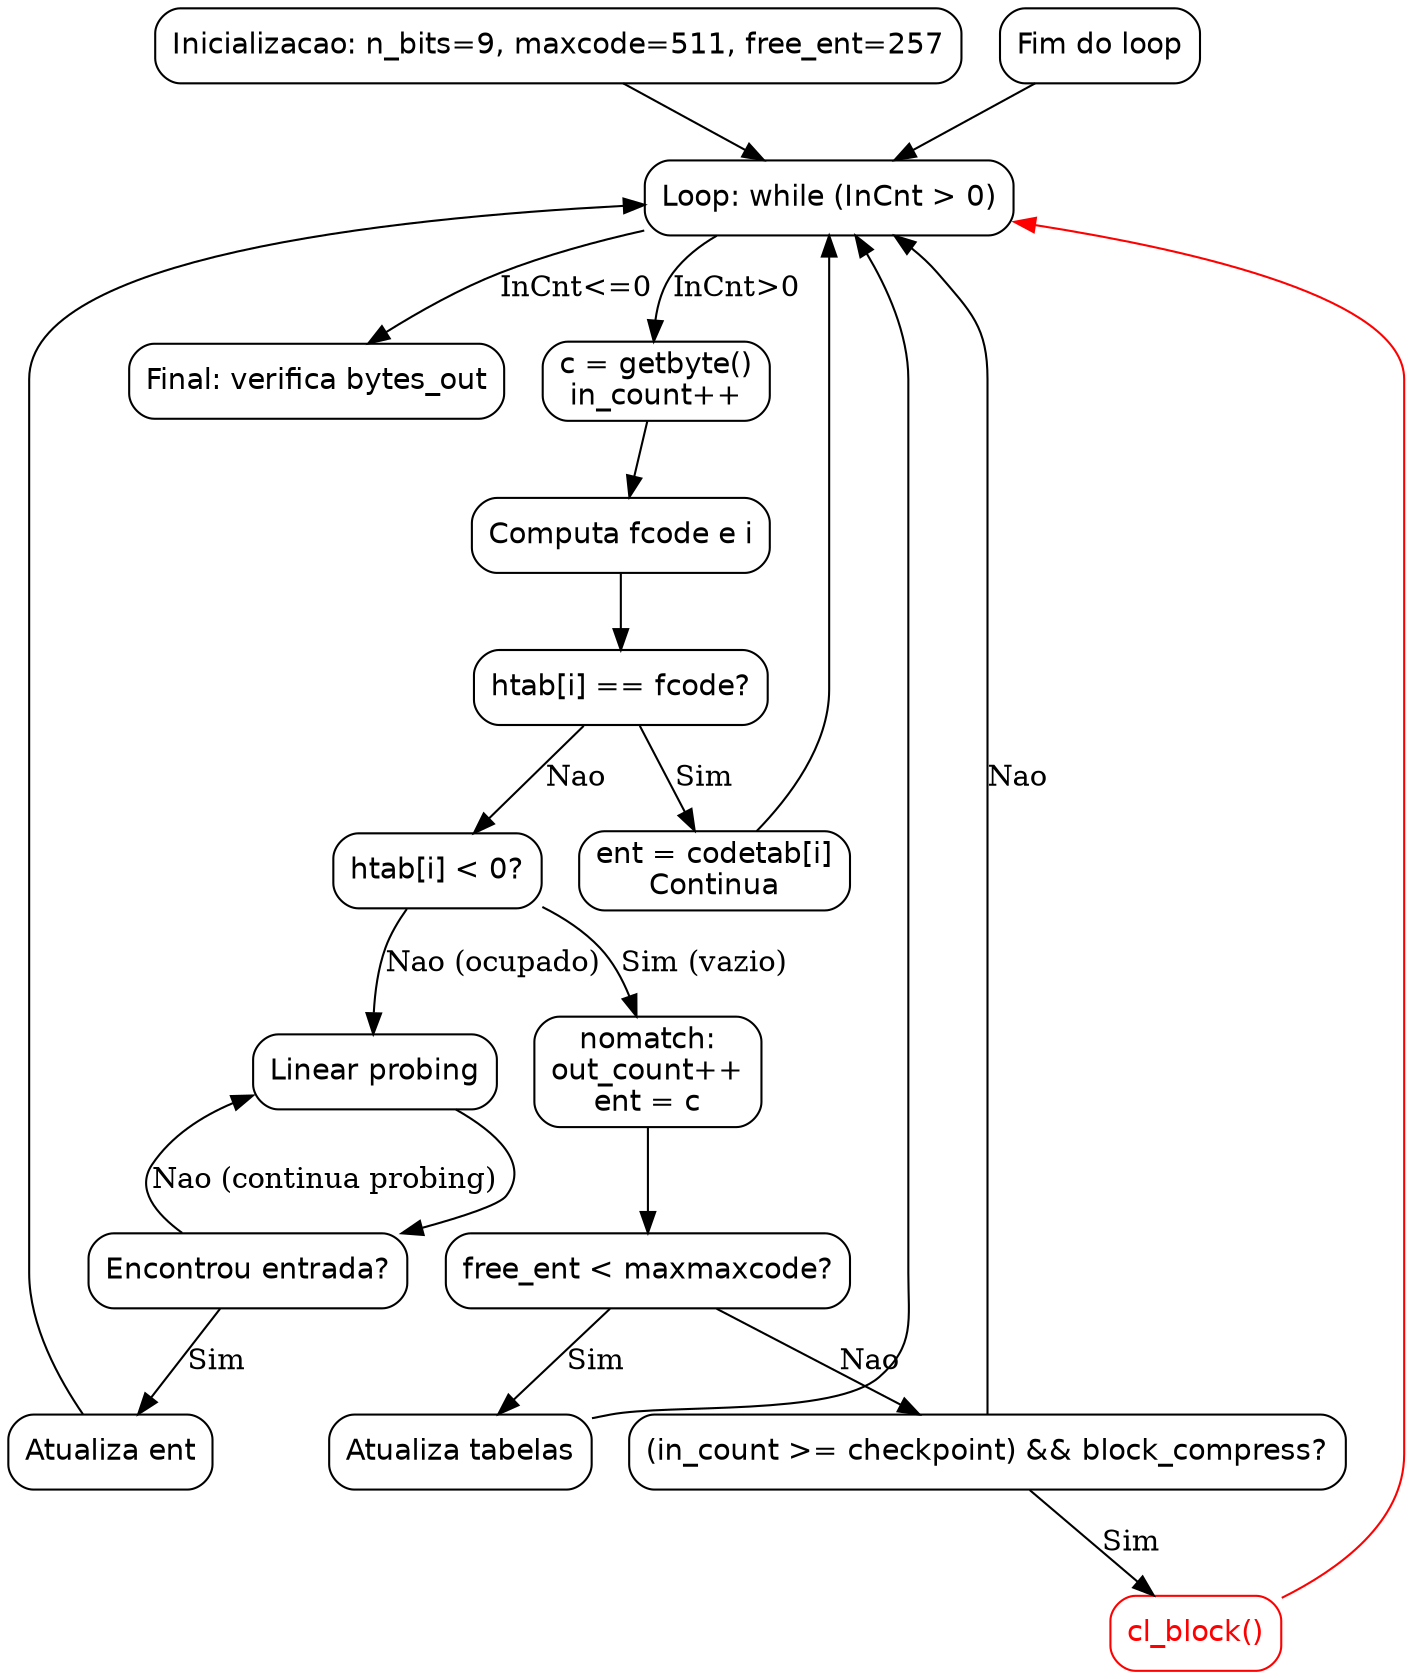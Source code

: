 digraph Compress_CFG {
    node [shape=box, style=rounded, fontname="Helvetica"];
    N1 [label="Inicializacao: n_bits=9, maxcode=511, free_ent=257"];
    N2 [label="Loop: while (InCnt > 0)"];
    N3 [label="c = getbyte()\nin_count++"];
    N4 [label="Computa fcode e i"];
    N5 [label="htab[i] == fcode?"];
    N6 [label="ent = codetab[i]\nContinua"];
    N7 [label="htab[i] < 0?"];
    N8 [label="Linear probing"];
    N9 [label="Encontrou entrada?"];
    N10 [label="Atualiza ent"];
    N11 [label="nomatch:\nout_count++\nent = c"];
    N12 [label="free_ent < maxmaxcode?"];
    N13 [label="Atualiza tabelas"];
    N14 [label="(in_count >= checkpoint) && block_compress?"];
    N15 [label="cl_block()" color="red" fontcolor="red"];
    N16 [label="Fim do loop"];
    N17 [label="Final: verifica bytes_out"];

    N1 -> N2;
    N2 -> N3 [label="InCnt>0"];
    N2 -> N17 [label="InCnt<=0"];
    N3 -> N4;
    N4 -> N5;
    N5 -> N6 [label="Sim"];
    N5 -> N7 [label="Nao"];
    N6 -> N2;
    N7 -> N11 [label="Sim (vazio)"];
    N7 -> N8 [label="Nao (ocupado)"];
    N8 -> N9;
    N9 -> N10 [label="Sim"];
    N9 -> N8 [label="Nao (continua probing)"];
    N10 -> N2;
    N11 -> N12;
    N12 -> N13 [label="Sim"];
    N12 -> N14 [label="Nao"];
    N13 -> N2;
    N14 -> N15 [label="Sim"];
    N14 -> N2 [label="Nao"];
    N15 -> N2 [color="red"];
    N16 -> N2;
}
